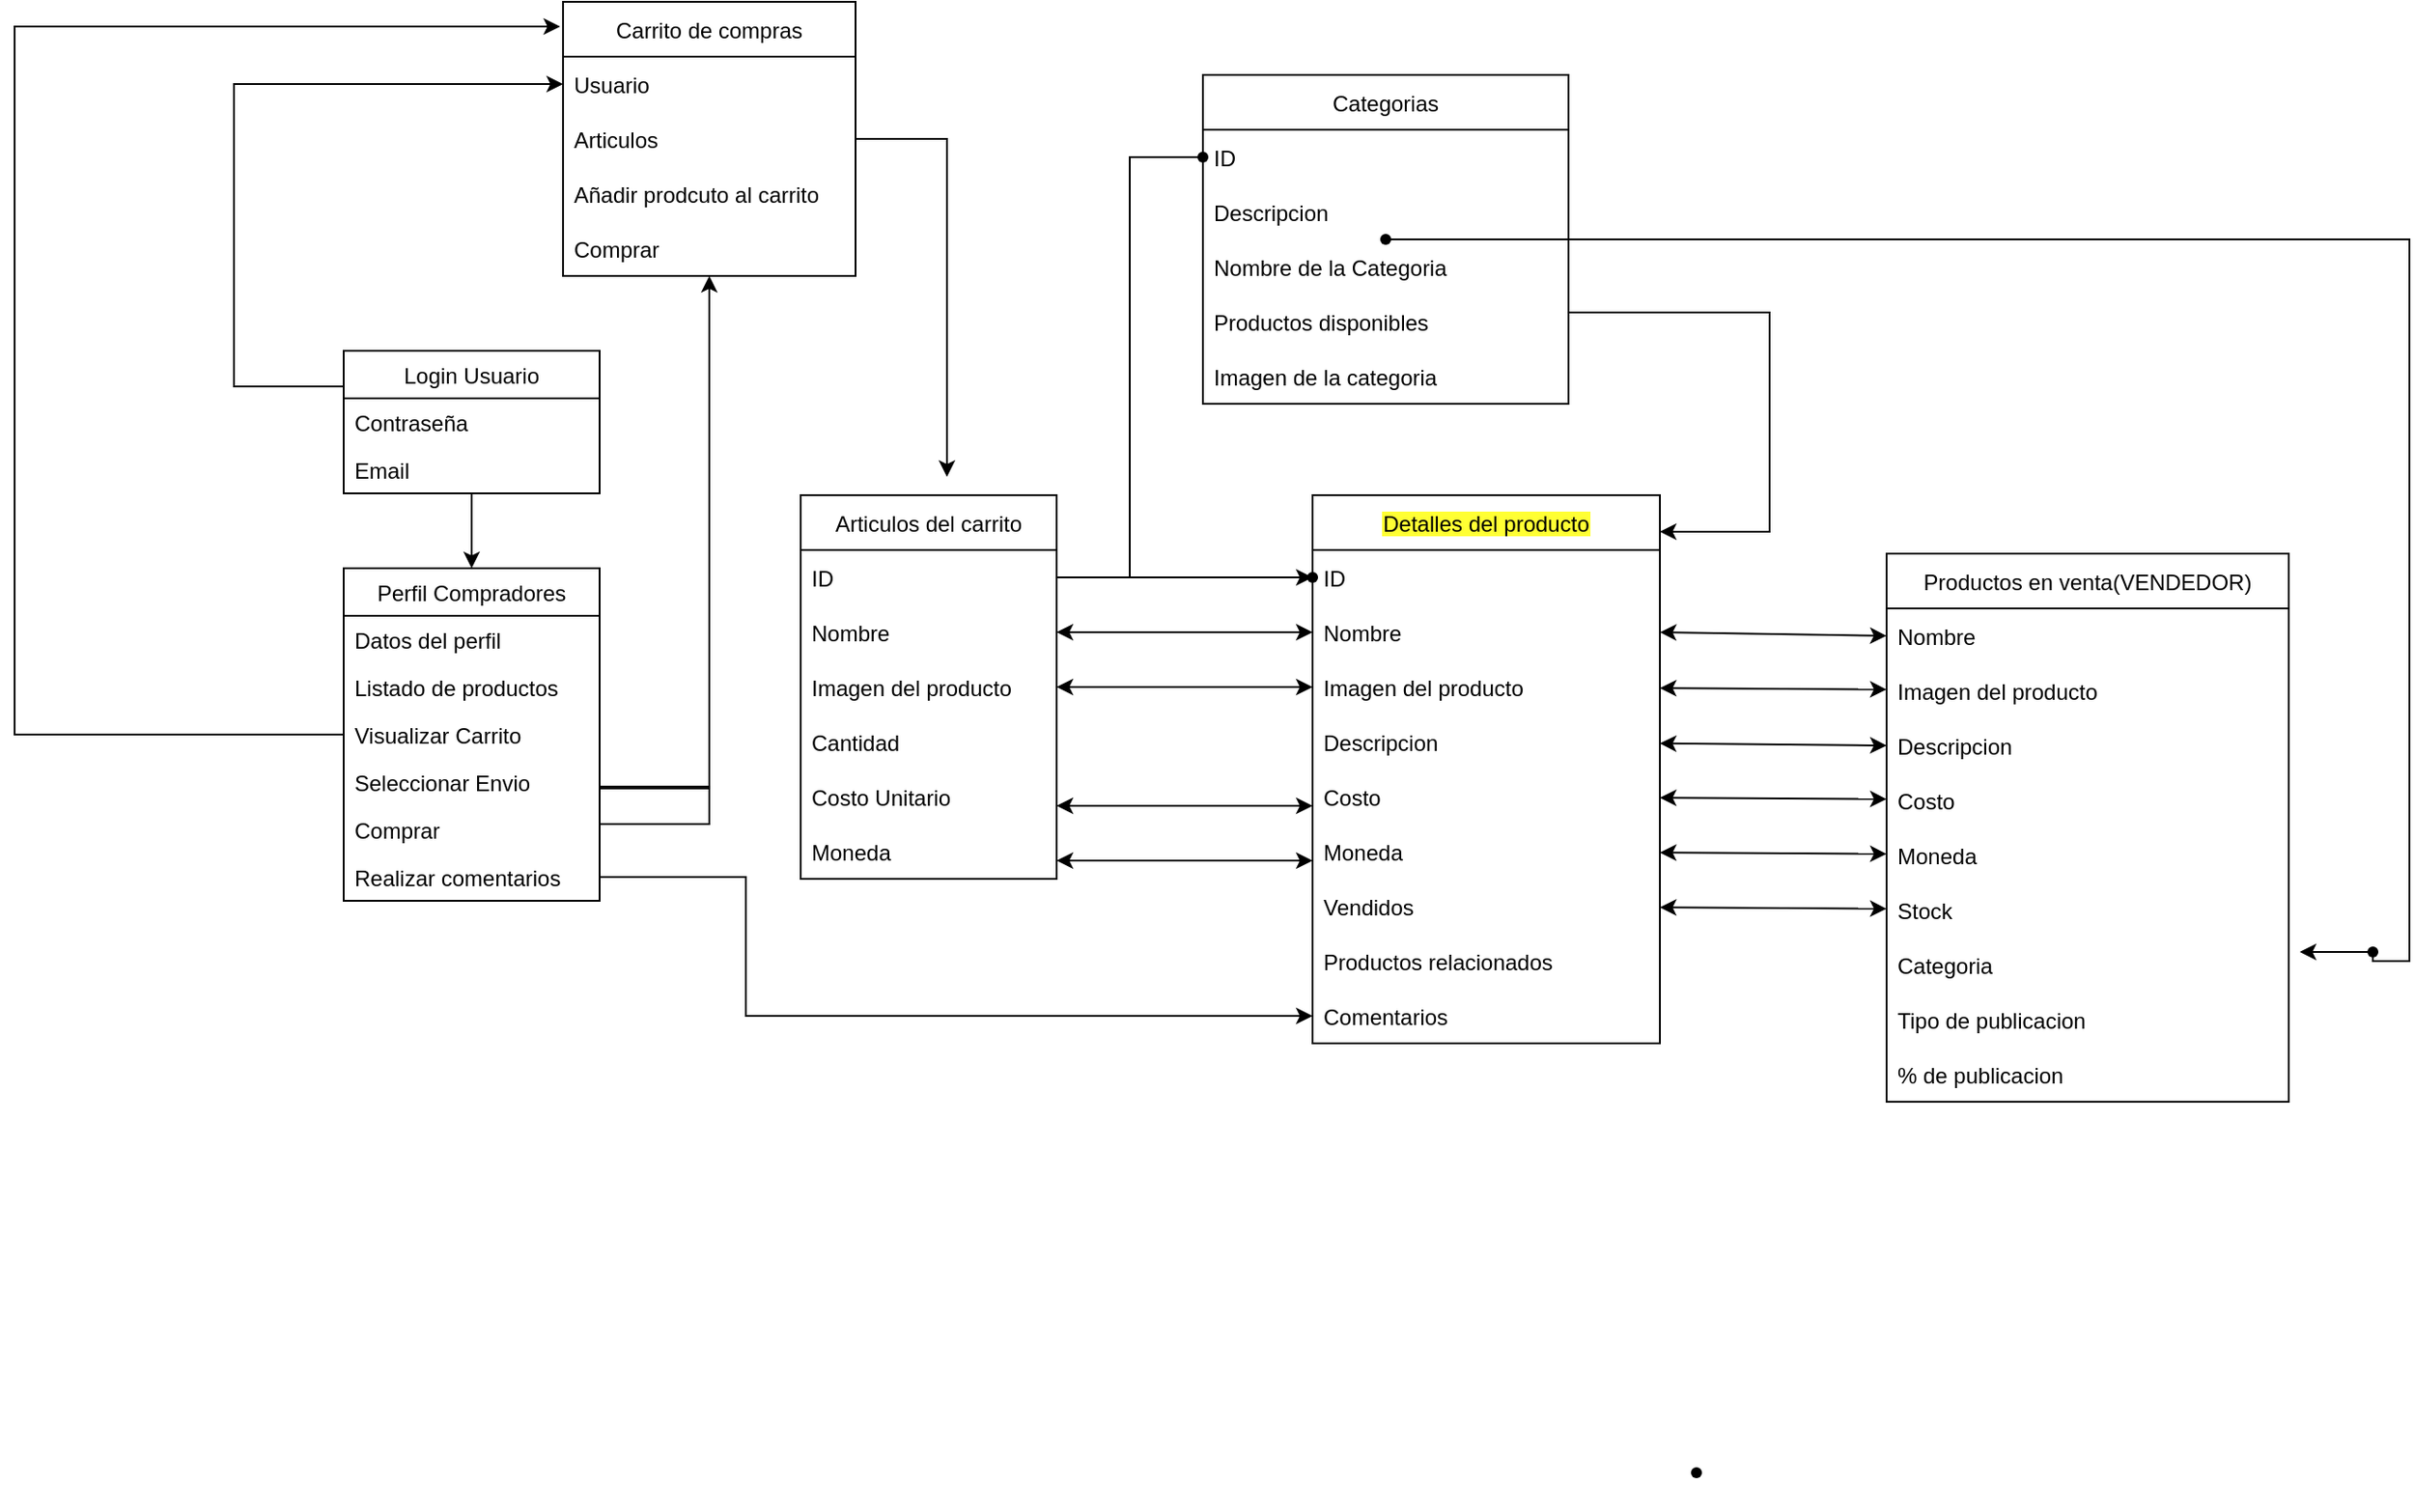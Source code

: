 <mxfile version="20.2.3" type="github">
  <diagram id="e0TdFbFAsQixwd9OK6E7" name="Página-1">
    <mxGraphModel dx="2067" dy="655" grid="1" gridSize="10" guides="1" tooltips="1" connect="1" arrows="1" fold="1" page="1" pageScale="1" pageWidth="827" pageHeight="1169" math="0" shadow="0">
      <root>
        <mxCell id="0" />
        <mxCell id="1" parent="0" />
        <mxCell id="IaQG-3UDyw1qAwTpZNrZ-2" value="Detalles del producto" style="swimlane;fontStyle=0;childLayout=stackLayout;horizontal=1;startSize=30;horizontalStack=0;resizeParent=1;resizeParentMax=0;resizeLast=0;collapsible=1;marginBottom=0;labelBackgroundColor=#FFFF33;" parent="1" vertex="1">
          <mxGeometry x="100" y="270" width="190" height="300" as="geometry">
            <mxRectangle x="100" y="270" width="90" height="30" as="alternateBounds" />
          </mxGeometry>
        </mxCell>
        <mxCell id="IaQG-3UDyw1qAwTpZNrZ-3" value="ID" style="text;strokeColor=none;fillColor=none;align=left;verticalAlign=middle;spacingLeft=4;spacingRight=4;overflow=hidden;points=[[0,0.5],[1,0.5]];portConstraint=eastwest;rotatable=0;labelBackgroundColor=none;" parent="IaQG-3UDyw1qAwTpZNrZ-2" vertex="1">
          <mxGeometry y="30" width="190" height="30" as="geometry" />
        </mxCell>
        <mxCell id="IaQG-3UDyw1qAwTpZNrZ-4" value="Nombre" style="text;strokeColor=none;fillColor=none;align=left;verticalAlign=middle;spacingLeft=4;spacingRight=4;overflow=hidden;points=[[0,0.5],[1,0.5]];portConstraint=eastwest;rotatable=0;labelBackgroundColor=none;" parent="IaQG-3UDyw1qAwTpZNrZ-2" vertex="1">
          <mxGeometry y="60" width="190" height="30" as="geometry" />
        </mxCell>
        <mxCell id="IaQG-3UDyw1qAwTpZNrZ-10" value="Imagen del producto" style="text;strokeColor=none;fillColor=none;align=left;verticalAlign=middle;spacingLeft=4;spacingRight=4;overflow=hidden;points=[[0,0.5],[1,0.5]];portConstraint=eastwest;rotatable=0;" parent="IaQG-3UDyw1qAwTpZNrZ-2" vertex="1">
          <mxGeometry y="90" width="190" height="30" as="geometry" />
        </mxCell>
        <mxCell id="IaQG-3UDyw1qAwTpZNrZ-5" value="Descripcion" style="text;strokeColor=none;fillColor=none;align=left;verticalAlign=middle;spacingLeft=4;spacingRight=4;overflow=hidden;points=[[0,0.5],[1,0.5]];portConstraint=eastwest;rotatable=0;" parent="IaQG-3UDyw1qAwTpZNrZ-2" vertex="1">
          <mxGeometry y="120" width="190" height="30" as="geometry" />
        </mxCell>
        <mxCell id="IaQG-3UDyw1qAwTpZNrZ-7" value="Costo" style="text;strokeColor=none;fillColor=none;align=left;verticalAlign=middle;spacingLeft=4;spacingRight=4;overflow=hidden;points=[[0,0.5],[1,0.5]];portConstraint=eastwest;rotatable=0;" parent="IaQG-3UDyw1qAwTpZNrZ-2" vertex="1">
          <mxGeometry y="150" width="190" height="30" as="geometry" />
        </mxCell>
        <mxCell id="IaQG-3UDyw1qAwTpZNrZ-8" value="Moneda" style="text;strokeColor=none;fillColor=none;align=left;verticalAlign=middle;spacingLeft=4;spacingRight=4;overflow=hidden;points=[[0,0.5],[1,0.5]];portConstraint=eastwest;rotatable=0;" parent="IaQG-3UDyw1qAwTpZNrZ-2" vertex="1">
          <mxGeometry y="180" width="190" height="30" as="geometry" />
        </mxCell>
        <mxCell id="IaQG-3UDyw1qAwTpZNrZ-9" value="Vendidos" style="text;strokeColor=none;fillColor=none;align=left;verticalAlign=middle;spacingLeft=4;spacingRight=4;overflow=hidden;points=[[0,0.5],[1,0.5]];portConstraint=eastwest;rotatable=0;" parent="IaQG-3UDyw1qAwTpZNrZ-2" vertex="1">
          <mxGeometry y="210" width="190" height="30" as="geometry" />
        </mxCell>
        <mxCell id="IaQG-3UDyw1qAwTpZNrZ-35" style="edgeStyle=orthogonalEdgeStyle;rounded=0;orthogonalLoop=1;jettySize=auto;html=1;exitX=1;exitY=0.5;exitDx=0;exitDy=0;" parent="IaQG-3UDyw1qAwTpZNrZ-2" source="IaQG-3UDyw1qAwTpZNrZ-4" target="IaQG-3UDyw1qAwTpZNrZ-4" edge="1">
          <mxGeometry relative="1" as="geometry" />
        </mxCell>
        <mxCell id="iM6PjEeLOgD8BNEukQLI-3" value="Productos relacionados" style="text;strokeColor=none;fillColor=none;align=left;verticalAlign=middle;spacingLeft=4;spacingRight=4;overflow=hidden;points=[[0,0.5],[1,0.5]];portConstraint=eastwest;rotatable=0;" vertex="1" parent="IaQG-3UDyw1qAwTpZNrZ-2">
          <mxGeometry y="240" width="190" height="30" as="geometry" />
        </mxCell>
        <mxCell id="iM6PjEeLOgD8BNEukQLI-43" value="Comentarios" style="text;strokeColor=none;fillColor=none;align=left;verticalAlign=middle;spacingLeft=4;spacingRight=4;overflow=hidden;points=[[0,0.5],[1,0.5]];portConstraint=eastwest;rotatable=0;" vertex="1" parent="IaQG-3UDyw1qAwTpZNrZ-2">
          <mxGeometry y="270" width="190" height="30" as="geometry" />
        </mxCell>
        <mxCell id="IaQG-3UDyw1qAwTpZNrZ-11" value="Categorias" style="swimlane;fontStyle=0;childLayout=stackLayout;horizontal=1;startSize=30;horizontalStack=0;resizeParent=1;resizeParentMax=0;resizeLast=0;collapsible=1;marginBottom=0;labelBackgroundColor=none;" parent="1" vertex="1">
          <mxGeometry x="40" y="40" width="200" height="180" as="geometry" />
        </mxCell>
        <mxCell id="IaQG-3UDyw1qAwTpZNrZ-12" value="ID" style="text;strokeColor=none;fillColor=none;align=left;verticalAlign=middle;spacingLeft=4;spacingRight=4;overflow=hidden;points=[[0,0.5],[1,0.5]];portConstraint=eastwest;rotatable=0;" parent="IaQG-3UDyw1qAwTpZNrZ-11" vertex="1">
          <mxGeometry y="30" width="200" height="30" as="geometry" />
        </mxCell>
        <mxCell id="IaQG-3UDyw1qAwTpZNrZ-60" value="Descripcion" style="text;strokeColor=none;fillColor=none;align=left;verticalAlign=middle;spacingLeft=4;spacingRight=4;overflow=hidden;points=[[0,0.5],[1,0.5]];portConstraint=eastwest;rotatable=0;" parent="IaQG-3UDyw1qAwTpZNrZ-11" vertex="1">
          <mxGeometry y="60" width="200" height="30" as="geometry" />
        </mxCell>
        <mxCell id="IaQG-3UDyw1qAwTpZNrZ-13" value="Nombre de la Categoria" style="text;strokeColor=none;fillColor=none;align=left;verticalAlign=middle;spacingLeft=4;spacingRight=4;overflow=hidden;points=[[0,0.5],[1,0.5]];portConstraint=eastwest;rotatable=0;" parent="IaQG-3UDyw1qAwTpZNrZ-11" vertex="1">
          <mxGeometry y="90" width="200" height="30" as="geometry" />
        </mxCell>
        <mxCell id="IaQG-3UDyw1qAwTpZNrZ-14" value="Productos disponibles" style="text;strokeColor=none;fillColor=none;align=left;verticalAlign=middle;spacingLeft=4;spacingRight=4;overflow=hidden;points=[[0,0.5],[1,0.5]];portConstraint=eastwest;rotatable=0;" parent="IaQG-3UDyw1qAwTpZNrZ-11" vertex="1">
          <mxGeometry y="120" width="200" height="30" as="geometry" />
        </mxCell>
        <mxCell id="iM6PjEeLOgD8BNEukQLI-2" value="Imagen de la categoria" style="text;strokeColor=none;fillColor=none;align=left;verticalAlign=middle;spacingLeft=4;spacingRight=4;overflow=hidden;points=[[0,0.5],[1,0.5]];portConstraint=eastwest;rotatable=0;" vertex="1" parent="IaQG-3UDyw1qAwTpZNrZ-11">
          <mxGeometry y="150" width="200" height="30" as="geometry" />
        </mxCell>
        <mxCell id="IaQG-3UDyw1qAwTpZNrZ-19" value="Productos en venta(VENDEDOR)" style="swimlane;fontStyle=0;childLayout=stackLayout;horizontal=1;startSize=30;horizontalStack=0;resizeParent=1;resizeParentMax=0;resizeLast=0;collapsible=1;marginBottom=0;labelBackgroundColor=none;labelBorderColor=none;" parent="1" vertex="1">
          <mxGeometry x="414" y="302" width="220" height="300" as="geometry" />
        </mxCell>
        <mxCell id="IaQG-3UDyw1qAwTpZNrZ-20" value="Nombre" style="text;strokeColor=none;fillColor=none;align=left;verticalAlign=middle;spacingLeft=4;spacingRight=4;overflow=hidden;points=[[0,0.5],[1,0.5]];portConstraint=eastwest;rotatable=0;" parent="IaQG-3UDyw1qAwTpZNrZ-19" vertex="1">
          <mxGeometry y="30" width="220" height="30" as="geometry" />
        </mxCell>
        <mxCell id="IaQG-3UDyw1qAwTpZNrZ-21" value="Imagen del producto" style="text;strokeColor=none;fillColor=none;align=left;verticalAlign=middle;spacingLeft=4;spacingRight=4;overflow=hidden;points=[[0,0.5],[1,0.5]];portConstraint=eastwest;rotatable=0;" parent="IaQG-3UDyw1qAwTpZNrZ-19" vertex="1">
          <mxGeometry y="60" width="220" height="30" as="geometry" />
        </mxCell>
        <mxCell id="IaQG-3UDyw1qAwTpZNrZ-22" value="Descripcion " style="text;strokeColor=none;fillColor=none;align=left;verticalAlign=middle;spacingLeft=4;spacingRight=4;overflow=hidden;points=[[0,0.5],[1,0.5]];portConstraint=eastwest;rotatable=0;" parent="IaQG-3UDyw1qAwTpZNrZ-19" vertex="1">
          <mxGeometry y="90" width="220" height="30" as="geometry" />
        </mxCell>
        <mxCell id="IaQG-3UDyw1qAwTpZNrZ-28" value="Costo" style="text;strokeColor=none;fillColor=none;align=left;verticalAlign=middle;spacingLeft=4;spacingRight=4;overflow=hidden;points=[[0,0.5],[1,0.5]];portConstraint=eastwest;rotatable=0;" parent="IaQG-3UDyw1qAwTpZNrZ-19" vertex="1">
          <mxGeometry y="120" width="220" height="30" as="geometry" />
        </mxCell>
        <mxCell id="IaQG-3UDyw1qAwTpZNrZ-29" value="Moneda" style="text;strokeColor=none;fillColor=none;align=left;verticalAlign=middle;spacingLeft=4;spacingRight=4;overflow=hidden;points=[[0,0.5],[1,0.5]];portConstraint=eastwest;rotatable=0;" parent="IaQG-3UDyw1qAwTpZNrZ-19" vertex="1">
          <mxGeometry y="150" width="220" height="30" as="geometry" />
        </mxCell>
        <mxCell id="IaQG-3UDyw1qAwTpZNrZ-31" value="Stock" style="text;strokeColor=none;fillColor=none;align=left;verticalAlign=middle;spacingLeft=4;spacingRight=4;overflow=hidden;points=[[0,0.5],[1,0.5]];portConstraint=eastwest;rotatable=0;" parent="IaQG-3UDyw1qAwTpZNrZ-19" vertex="1">
          <mxGeometry y="180" width="220" height="30" as="geometry" />
        </mxCell>
        <mxCell id="IaQG-3UDyw1qAwTpZNrZ-30" value="Categoria" style="text;strokeColor=none;fillColor=none;align=left;verticalAlign=middle;spacingLeft=4;spacingRight=4;overflow=hidden;points=[[0,0.5],[1,0.5]];portConstraint=eastwest;rotatable=0;" parent="IaQG-3UDyw1qAwTpZNrZ-19" vertex="1">
          <mxGeometry y="210" width="220" height="30" as="geometry" />
        </mxCell>
        <mxCell id="IaQG-3UDyw1qAwTpZNrZ-40" value="Tipo de publicacion" style="text;strokeColor=none;fillColor=none;align=left;verticalAlign=middle;spacingLeft=4;spacingRight=4;overflow=hidden;points=[[0,0.5],[1,0.5]];portConstraint=eastwest;rotatable=0;" parent="IaQG-3UDyw1qAwTpZNrZ-19" vertex="1">
          <mxGeometry y="240" width="220" height="30" as="geometry" />
        </mxCell>
        <mxCell id="IaQG-3UDyw1qAwTpZNrZ-41" value="% de publicacion" style="text;strokeColor=none;fillColor=none;align=left;verticalAlign=middle;spacingLeft=4;spacingRight=4;overflow=hidden;points=[[0,0.5],[1,0.5]];portConstraint=eastwest;rotatable=0;" parent="IaQG-3UDyw1qAwTpZNrZ-19" vertex="1">
          <mxGeometry y="270" width="220" height="30" as="geometry" />
        </mxCell>
        <mxCell id="IaQG-3UDyw1qAwTpZNrZ-32" value="" style="endArrow=classic;startArrow=classic;html=1;rounded=0;entryX=0;entryY=0.5;entryDx=0;entryDy=0;exitX=1;exitY=0.5;exitDx=0;exitDy=0;" parent="1" source="IaQG-3UDyw1qAwTpZNrZ-4" target="IaQG-3UDyw1qAwTpZNrZ-20" edge="1">
          <mxGeometry width="50" height="50" relative="1" as="geometry">
            <mxPoint x="380" y="430" as="sourcePoint" />
            <mxPoint x="430" y="380" as="targetPoint" />
          </mxGeometry>
        </mxCell>
        <mxCell id="IaQG-3UDyw1qAwTpZNrZ-33" value="" style="endArrow=classic;startArrow=classic;html=1;rounded=0;" parent="1" source="IaQG-3UDyw1qAwTpZNrZ-10" target="IaQG-3UDyw1qAwTpZNrZ-21" edge="1">
          <mxGeometry width="50" height="50" relative="1" as="geometry">
            <mxPoint x="340" y="360" as="sourcePoint" />
            <mxPoint x="390" y="310" as="targetPoint" />
          </mxGeometry>
        </mxCell>
        <mxCell id="IaQG-3UDyw1qAwTpZNrZ-34" value="" style="endArrow=classic;startArrow=classic;html=1;rounded=0;entryX=0;entryY=0.5;entryDx=0;entryDy=0;" parent="1" source="IaQG-3UDyw1qAwTpZNrZ-5" target="IaQG-3UDyw1qAwTpZNrZ-22" edge="1">
          <mxGeometry width="50" height="50" relative="1" as="geometry">
            <mxPoint x="380" y="430" as="sourcePoint" />
            <mxPoint x="430" y="380" as="targetPoint" />
          </mxGeometry>
        </mxCell>
        <mxCell id="IaQG-3UDyw1qAwTpZNrZ-37" value="" style="endArrow=classic;startArrow=classic;html=1;rounded=0;" parent="1" source="IaQG-3UDyw1qAwTpZNrZ-7" target="IaQG-3UDyw1qAwTpZNrZ-28" edge="1">
          <mxGeometry width="50" height="50" relative="1" as="geometry">
            <mxPoint x="270" y="400" as="sourcePoint" />
            <mxPoint x="320" y="350" as="targetPoint" />
          </mxGeometry>
        </mxCell>
        <mxCell id="IaQG-3UDyw1qAwTpZNrZ-38" value="" style="endArrow=classic;startArrow=classic;html=1;rounded=0;" parent="1" source="IaQG-3UDyw1qAwTpZNrZ-8" target="IaQG-3UDyw1qAwTpZNrZ-29" edge="1">
          <mxGeometry width="50" height="50" relative="1" as="geometry">
            <mxPoint x="300" y="455" as="sourcePoint" />
            <mxPoint x="370.711" y="405" as="targetPoint" />
          </mxGeometry>
        </mxCell>
        <mxCell id="IaQG-3UDyw1qAwTpZNrZ-39" value="" style="endArrow=classic;startArrow=classic;html=1;rounded=0;" parent="1" source="IaQG-3UDyw1qAwTpZNrZ-9" target="IaQG-3UDyw1qAwTpZNrZ-31" edge="1">
          <mxGeometry width="50" height="50" relative="1" as="geometry">
            <mxPoint x="280" y="470" as="sourcePoint" />
            <mxPoint x="330" y="420" as="targetPoint" />
          </mxGeometry>
        </mxCell>
        <mxCell id="IaQG-3UDyw1qAwTpZNrZ-46" value="" style="edgeStyle=elbowEdgeStyle;elbow=vertical;endArrow=classic;html=1;rounded=0;entryX=0;entryY=0.5;entryDx=0;entryDy=0;exitDx=0;exitDy=0;startArrow=none;" parent="1" source="iM6PjEeLOgD8BNEukQLI-23" target="IaQG-3UDyw1qAwTpZNrZ-3" edge="1">
          <mxGeometry width="50" height="50" relative="1" as="geometry">
            <mxPoint x="40" y="280" as="sourcePoint" />
            <mxPoint x="90" y="230" as="targetPoint" />
            <Array as="points">
              <mxPoint x="-40" y="340" />
              <mxPoint x="10" y="170" />
            </Array>
          </mxGeometry>
        </mxCell>
        <mxCell id="IaQG-3UDyw1qAwTpZNrZ-61" value="" style="edgeStyle=segmentEdgeStyle;endArrow=classic;html=1;rounded=0;" parent="1" source="IaQG-3UDyw1qAwTpZNrZ-14" target="IaQG-3UDyw1qAwTpZNrZ-2" edge="1">
          <mxGeometry width="50" height="50" relative="1" as="geometry">
            <mxPoint x="240" y="170" as="sourcePoint" />
            <mxPoint x="350" y="260" as="targetPoint" />
            <Array as="points">
              <mxPoint x="350" y="170" />
              <mxPoint x="350" y="290" />
            </Array>
          </mxGeometry>
        </mxCell>
        <mxCell id="iM6PjEeLOgD8BNEukQLI-5" value="Carrito de compras" style="swimlane;fontStyle=0;childLayout=stackLayout;horizontal=1;startSize=30;horizontalStack=0;resizeParent=1;resizeParentMax=0;resizeLast=0;collapsible=1;marginBottom=0;labelBackgroundColor=#FFFFFF;labelBorderColor=none;html=0;" vertex="1" parent="1">
          <mxGeometry x="-310" width="160" height="150" as="geometry" />
        </mxCell>
        <mxCell id="iM6PjEeLOgD8BNEukQLI-6" value="Usuario" style="text;strokeColor=none;fillColor=none;align=left;verticalAlign=middle;spacingLeft=4;spacingRight=4;overflow=hidden;points=[[0,0.5],[1,0.5]];portConstraint=eastwest;rotatable=0;labelBackgroundColor=#FFFFFF;labelBorderColor=none;html=0;" vertex="1" parent="iM6PjEeLOgD8BNEukQLI-5">
          <mxGeometry y="30" width="160" height="30" as="geometry" />
        </mxCell>
        <mxCell id="iM6PjEeLOgD8BNEukQLI-7" value="Articulos" style="text;strokeColor=none;fillColor=none;align=left;verticalAlign=middle;spacingLeft=4;spacingRight=4;overflow=hidden;points=[[0,0.5],[1,0.5]];portConstraint=eastwest;rotatable=0;labelBackgroundColor=none;labelBorderColor=none;html=0;" vertex="1" parent="iM6PjEeLOgD8BNEukQLI-5">
          <mxGeometry y="60" width="160" height="30" as="geometry" />
        </mxCell>
        <mxCell id="iM6PjEeLOgD8BNEukQLI-76" value="Añadir prodcuto al carrito" style="text;strokeColor=none;fillColor=none;align=left;verticalAlign=middle;spacingLeft=4;spacingRight=4;overflow=hidden;points=[[0,0.5],[1,0.5]];portConstraint=eastwest;rotatable=0;labelBackgroundColor=none;labelBorderColor=none;html=0;" vertex="1" parent="iM6PjEeLOgD8BNEukQLI-5">
          <mxGeometry y="90" width="160" height="30" as="geometry" />
        </mxCell>
        <mxCell id="iM6PjEeLOgD8BNEukQLI-85" value="Comprar" style="text;strokeColor=none;fillColor=none;align=left;verticalAlign=middle;spacingLeft=4;spacingRight=4;overflow=hidden;points=[[0,0.5],[1,0.5]];portConstraint=eastwest;rotatable=0;labelBackgroundColor=none;labelBorderColor=none;html=0;" vertex="1" parent="iM6PjEeLOgD8BNEukQLI-5">
          <mxGeometry y="120" width="160" height="30" as="geometry" />
        </mxCell>
        <mxCell id="iM6PjEeLOgD8BNEukQLI-9" value="Articulos del carrito" style="swimlane;fontStyle=0;childLayout=stackLayout;horizontal=1;startSize=30;horizontalStack=0;resizeParent=1;resizeParentMax=0;resizeLast=0;collapsible=1;marginBottom=0;labelBackgroundColor=none;labelBorderColor=none;html=0;" vertex="1" parent="1">
          <mxGeometry x="-180" y="270" width="140" height="210" as="geometry" />
        </mxCell>
        <mxCell id="iM6PjEeLOgD8BNEukQLI-10" value="ID" style="text;strokeColor=none;fillColor=none;align=left;verticalAlign=middle;spacingLeft=4;spacingRight=4;overflow=hidden;points=[[0,0.5],[1,0.5]];portConstraint=eastwest;rotatable=0;labelBackgroundColor=none;labelBorderColor=none;html=0;" vertex="1" parent="iM6PjEeLOgD8BNEukQLI-9">
          <mxGeometry y="30" width="140" height="30" as="geometry" />
        </mxCell>
        <mxCell id="iM6PjEeLOgD8BNEukQLI-11" value="Nombre" style="text;strokeColor=none;fillColor=none;align=left;verticalAlign=middle;spacingLeft=4;spacingRight=4;overflow=hidden;points=[[0,0.5],[1,0.5]];portConstraint=eastwest;rotatable=0;labelBackgroundColor=none;labelBorderColor=none;html=0;" vertex="1" parent="iM6PjEeLOgD8BNEukQLI-9">
          <mxGeometry y="60" width="140" height="30" as="geometry" />
        </mxCell>
        <mxCell id="iM6PjEeLOgD8BNEukQLI-12" value="Imagen del producto" style="text;strokeColor=none;fillColor=none;align=left;verticalAlign=middle;spacingLeft=4;spacingRight=4;overflow=hidden;points=[[0,0.5],[1,0.5]];portConstraint=eastwest;rotatable=0;labelBackgroundColor=none;labelBorderColor=none;html=0;" vertex="1" parent="iM6PjEeLOgD8BNEukQLI-9">
          <mxGeometry y="90" width="140" height="30" as="geometry" />
        </mxCell>
        <mxCell id="iM6PjEeLOgD8BNEukQLI-42" value="Cantidad" style="text;strokeColor=none;fillColor=none;align=left;verticalAlign=middle;spacingLeft=4;spacingRight=4;overflow=hidden;points=[[0,0.5],[1,0.5]];portConstraint=eastwest;rotatable=0;labelBackgroundColor=none;labelBorderColor=none;html=0;" vertex="1" parent="iM6PjEeLOgD8BNEukQLI-9">
          <mxGeometry y="120" width="140" height="30" as="geometry" />
        </mxCell>
        <mxCell id="iM6PjEeLOgD8BNEukQLI-41" value="Costo Unitario" style="text;strokeColor=none;fillColor=none;align=left;verticalAlign=middle;spacingLeft=4;spacingRight=4;overflow=hidden;points=[[0,0.5],[1,0.5]];portConstraint=eastwest;rotatable=0;labelBackgroundColor=none;labelBorderColor=none;html=0;" vertex="1" parent="iM6PjEeLOgD8BNEukQLI-9">
          <mxGeometry y="150" width="140" height="30" as="geometry" />
        </mxCell>
        <mxCell id="iM6PjEeLOgD8BNEukQLI-44" value="Moneda" style="text;strokeColor=none;fillColor=none;align=left;verticalAlign=middle;spacingLeft=4;spacingRight=4;overflow=hidden;points=[[0,0.5],[1,0.5]];portConstraint=eastwest;rotatable=0;labelBackgroundColor=none;labelBorderColor=none;html=0;" vertex="1" parent="iM6PjEeLOgD8BNEukQLI-9">
          <mxGeometry y="180" width="140" height="30" as="geometry" />
        </mxCell>
        <mxCell id="iM6PjEeLOgD8BNEukQLI-17" style="edgeStyle=orthogonalEdgeStyle;rounded=0;orthogonalLoop=1;jettySize=auto;html=1;entryX=-0.075;entryY=0.55;entryDx=0;entryDy=0;entryPerimeter=0;" edge="1" parent="1">
          <mxGeometry relative="1" as="geometry">
            <mxPoint x="-80" y="260.0" as="sourcePoint" />
            <mxPoint x="-80" y="260.0" as="targetPoint" />
          </mxGeometry>
        </mxCell>
        <mxCell id="iM6PjEeLOgD8BNEukQLI-21" value="" style="shape=waypoint;sketch=0;fillStyle=solid;size=6;pointerEvents=1;points=[];fillColor=none;resizable=0;rotatable=0;perimeter=centerPerimeter;snapToPoint=1;labelBackgroundColor=none;labelBorderColor=none;html=0;" vertex="1" parent="1">
          <mxGeometry x="120" y="110" width="40" height="40" as="geometry" />
        </mxCell>
        <mxCell id="iM6PjEeLOgD8BNEukQLI-22" value="" style="edgeStyle=segmentEdgeStyle;endArrow=none;html=1;rounded=0;" edge="1" parent="1" source="IaQG-3UDyw1qAwTpZNrZ-13" target="iM6PjEeLOgD8BNEukQLI-21">
          <mxGeometry width="50" height="50" relative="1" as="geometry">
            <mxPoint x="140" y="130" as="sourcePoint" />
            <mxPoint x="524" y="510" as="targetPoint" />
            <Array as="points" />
          </mxGeometry>
        </mxCell>
        <mxCell id="iM6PjEeLOgD8BNEukQLI-23" value="" style="shape=waypoint;sketch=0;fillStyle=solid;size=6;pointerEvents=1;points=[];fillColor=none;resizable=0;rotatable=0;perimeter=centerPerimeter;snapToPoint=1;labelBackgroundColor=none;labelBorderColor=none;html=0;" vertex="1" parent="1">
          <mxGeometry x="80" y="295" width="40" height="40" as="geometry" />
        </mxCell>
        <mxCell id="iM6PjEeLOgD8BNEukQLI-26" value="" style="edgeStyle=elbowEdgeStyle;elbow=vertical;endArrow=none;html=1;rounded=0;entryDx=0;entryDy=0;exitX=0;exitY=0.5;exitDx=0;exitDy=0;" edge="1" parent="1" source="IaQG-3UDyw1qAwTpZNrZ-12" target="iM6PjEeLOgD8BNEukQLI-23">
          <mxGeometry width="50" height="50" relative="1" as="geometry">
            <mxPoint x="40" y="85" as="sourcePoint" />
            <mxPoint x="100" y="315" as="targetPoint" />
            <Array as="points">
              <mxPoint y="190" />
              <mxPoint x="70" y="315" />
              <mxPoint x="20" y="260" />
            </Array>
          </mxGeometry>
        </mxCell>
        <mxCell id="iM6PjEeLOgD8BNEukQLI-27" value="" style="shape=waypoint;sketch=0;fillStyle=solid;size=6;pointerEvents=1;points=[];fillColor=none;resizable=0;rotatable=0;perimeter=centerPerimeter;snapToPoint=1;labelBackgroundColor=none;labelBorderColor=none;html=0;" vertex="1" parent="1">
          <mxGeometry x="20" y="65" width="40" height="40" as="geometry" />
        </mxCell>
        <mxCell id="iM6PjEeLOgD8BNEukQLI-37" style="edgeStyle=orthogonalEdgeStyle;rounded=0;orthogonalLoop=1;jettySize=auto;html=1;" edge="1" parent="1" source="iM6PjEeLOgD8BNEukQLI-33">
          <mxGeometry relative="1" as="geometry">
            <mxPoint x="640" y="520" as="targetPoint" />
          </mxGeometry>
        </mxCell>
        <mxCell id="iM6PjEeLOgD8BNEukQLI-33" value="" style="shape=waypoint;sketch=0;fillStyle=solid;size=6;pointerEvents=1;points=[];fillColor=none;resizable=0;rotatable=0;perimeter=centerPerimeter;snapToPoint=1;labelBackgroundColor=none;labelBorderColor=none;html=0;" vertex="1" parent="1">
          <mxGeometry x="660" y="500" width="40" height="40" as="geometry" />
        </mxCell>
        <mxCell id="iM6PjEeLOgD8BNEukQLI-35" value="" style="edgeStyle=segmentEdgeStyle;endArrow=none;html=1;rounded=0;startArrow=none;entryDx=0;entryDy=0;" edge="1" parent="1" source="iM6PjEeLOgD8BNEukQLI-21" target="iM6PjEeLOgD8BNEukQLI-33">
          <mxGeometry width="50" height="50" relative="1" as="geometry">
            <mxPoint x="140" y="130" as="sourcePoint" />
            <mxPoint x="634" y="525" as="targetPoint" />
            <Array as="points">
              <mxPoint x="700" y="130" />
              <mxPoint x="700" y="525" />
            </Array>
          </mxGeometry>
        </mxCell>
        <mxCell id="iM6PjEeLOgD8BNEukQLI-38" value="" style="shape=waypoint;sketch=0;fillStyle=solid;size=6;pointerEvents=1;points=[];fillColor=none;resizable=0;rotatable=0;perimeter=centerPerimeter;snapToPoint=1;labelBackgroundColor=none;labelBorderColor=none;html=0;" vertex="1" parent="1">
          <mxGeometry x="290" y="785" width="40" height="40" as="geometry" />
        </mxCell>
        <mxCell id="iM6PjEeLOgD8BNEukQLI-47" value="" style="endArrow=classic;startArrow=classic;html=1;rounded=0;" edge="1" parent="1" source="iM6PjEeLOgD8BNEukQLI-11" target="IaQG-3UDyw1qAwTpZNrZ-4">
          <mxGeometry width="50" height="50" relative="1" as="geometry">
            <mxPoint x="-24" y="340.0" as="sourcePoint" />
            <mxPoint x="100" y="340.0" as="targetPoint" />
          </mxGeometry>
        </mxCell>
        <mxCell id="iM6PjEeLOgD8BNEukQLI-49" value="" style="endArrow=classic;startArrow=classic;html=1;rounded=0;entryX=0;entryY=0.5;entryDx=0;entryDy=0;" edge="1" parent="1" source="iM6PjEeLOgD8BNEukQLI-12" target="IaQG-3UDyw1qAwTpZNrZ-10">
          <mxGeometry width="50" height="50" relative="1" as="geometry">
            <mxPoint x="-40" y="370.0" as="sourcePoint" />
            <mxPoint x="84" y="370.0" as="targetPoint" />
          </mxGeometry>
        </mxCell>
        <mxCell id="iM6PjEeLOgD8BNEukQLI-54" value="" style="endArrow=classic;startArrow=classic;html=1;rounded=0;entryX=0;entryY=0.5;entryDx=0;entryDy=0;" edge="1" parent="1">
          <mxGeometry width="50" height="50" relative="1" as="geometry">
            <mxPoint x="-40" y="440.0" as="sourcePoint" />
            <mxPoint x="100" y="440.0" as="targetPoint" />
          </mxGeometry>
        </mxCell>
        <mxCell id="iM6PjEeLOgD8BNEukQLI-55" value="" style="endArrow=classic;startArrow=classic;html=1;rounded=0;entryX=0;entryY=0.5;entryDx=0;entryDy=0;" edge="1" parent="1">
          <mxGeometry width="50" height="50" relative="1" as="geometry">
            <mxPoint x="-40" y="470" as="sourcePoint" />
            <mxPoint x="100" y="470" as="targetPoint" />
          </mxGeometry>
        </mxCell>
        <mxCell id="iM6PjEeLOgD8BNEukQLI-68" value="" style="edgeStyle=none;rounded=0;orthogonalLoop=1;jettySize=auto;html=1;entryX=0.5;entryY=0;entryDx=0;entryDy=0;" edge="1" parent="1" source="iM6PjEeLOgD8BNEukQLI-61" target="iM6PjEeLOgD8BNEukQLI-65">
          <mxGeometry relative="1" as="geometry" />
        </mxCell>
        <mxCell id="iM6PjEeLOgD8BNEukQLI-61" value="Login Usuario" style="swimlane;fontStyle=0;childLayout=stackLayout;horizontal=1;startSize=26;fillColor=none;horizontalStack=0;resizeParent=1;resizeParentMax=0;resizeLast=0;collapsible=1;marginBottom=0;labelBackgroundColor=none;labelBorderColor=none;html=0;" vertex="1" parent="1">
          <mxGeometry x="-430" y="191" width="140" height="78" as="geometry" />
        </mxCell>
        <mxCell id="iM6PjEeLOgD8BNEukQLI-62" value="Contraseña" style="text;strokeColor=none;fillColor=none;align=left;verticalAlign=top;spacingLeft=4;spacingRight=4;overflow=hidden;rotatable=0;points=[[0,0.5],[1,0.5]];portConstraint=eastwest;labelBackgroundColor=none;labelBorderColor=none;html=0;" vertex="1" parent="iM6PjEeLOgD8BNEukQLI-61">
          <mxGeometry y="26" width="140" height="26" as="geometry" />
        </mxCell>
        <mxCell id="iM6PjEeLOgD8BNEukQLI-63" value="Email" style="text;strokeColor=none;fillColor=none;align=left;verticalAlign=top;spacingLeft=4;spacingRight=4;overflow=hidden;rotatable=0;points=[[0,0.5],[1,0.5]];portConstraint=eastwest;labelBackgroundColor=none;labelBorderColor=none;html=0;" vertex="1" parent="iM6PjEeLOgD8BNEukQLI-61">
          <mxGeometry y="52" width="140" height="26" as="geometry" />
        </mxCell>
        <mxCell id="iM6PjEeLOgD8BNEukQLI-65" value="Perfil Compradores" style="swimlane;fontStyle=0;childLayout=stackLayout;horizontal=1;startSize=26;fillColor=none;horizontalStack=0;resizeParent=1;resizeParentMax=0;resizeLast=0;collapsible=1;marginBottom=0;labelBackgroundColor=none;labelBorderColor=none;html=0;" vertex="1" parent="1">
          <mxGeometry x="-430" y="310" width="140" height="182" as="geometry" />
        </mxCell>
        <mxCell id="iM6PjEeLOgD8BNEukQLI-66" value="Datos del perfil" style="text;strokeColor=none;fillColor=none;align=left;verticalAlign=top;spacingLeft=4;spacingRight=4;overflow=hidden;rotatable=0;points=[[0,0.5],[1,0.5]];portConstraint=eastwest;labelBackgroundColor=none;labelBorderColor=none;html=0;" vertex="1" parent="iM6PjEeLOgD8BNEukQLI-65">
          <mxGeometry y="26" width="140" height="26" as="geometry" />
        </mxCell>
        <mxCell id="iM6PjEeLOgD8BNEukQLI-67" value="Listado de productos&#xa;" style="text;strokeColor=none;fillColor=none;align=left;verticalAlign=top;spacingLeft=4;spacingRight=4;overflow=hidden;rotatable=0;points=[[0,0.5],[1,0.5]];portConstraint=eastwest;labelBackgroundColor=none;labelBorderColor=none;html=0;" vertex="1" parent="iM6PjEeLOgD8BNEukQLI-65">
          <mxGeometry y="52" width="140" height="26" as="geometry" />
        </mxCell>
        <mxCell id="iM6PjEeLOgD8BNEukQLI-71" value="Visualizar Carrito" style="text;strokeColor=none;fillColor=none;align=left;verticalAlign=top;spacingLeft=4;spacingRight=4;overflow=hidden;rotatable=0;points=[[0,0.5],[1,0.5]];portConstraint=eastwest;labelBackgroundColor=none;labelBorderColor=none;html=0;" vertex="1" parent="iM6PjEeLOgD8BNEukQLI-65">
          <mxGeometry y="78" width="140" height="26" as="geometry" />
        </mxCell>
        <mxCell id="iM6PjEeLOgD8BNEukQLI-72" value="Seleccionar Envio" style="text;strokeColor=none;fillColor=none;align=left;verticalAlign=top;spacingLeft=4;spacingRight=4;overflow=hidden;rotatable=0;points=[[0,0.5],[1,0.5]];portConstraint=eastwest;labelBackgroundColor=none;labelBorderColor=none;html=0;" vertex="1" parent="iM6PjEeLOgD8BNEukQLI-65">
          <mxGeometry y="104" width="140" height="26" as="geometry" />
        </mxCell>
        <mxCell id="iM6PjEeLOgD8BNEukQLI-84" value="Comprar" style="text;strokeColor=none;fillColor=none;align=left;verticalAlign=top;spacingLeft=4;spacingRight=4;overflow=hidden;rotatable=0;points=[[0,0.5],[1,0.5]];portConstraint=eastwest;labelBackgroundColor=none;labelBorderColor=none;html=0;" vertex="1" parent="iM6PjEeLOgD8BNEukQLI-65">
          <mxGeometry y="130" width="140" height="26" as="geometry" />
        </mxCell>
        <mxCell id="iM6PjEeLOgD8BNEukQLI-73" value="Realizar comentarios" style="text;strokeColor=none;fillColor=none;align=left;verticalAlign=top;spacingLeft=4;spacingRight=4;overflow=hidden;rotatable=0;points=[[0,0.5],[1,0.5]];portConstraint=eastwest;labelBackgroundColor=none;labelBorderColor=none;html=0;" vertex="1" parent="iM6PjEeLOgD8BNEukQLI-65">
          <mxGeometry y="156" width="140" height="26" as="geometry" />
        </mxCell>
        <mxCell id="iM6PjEeLOgD8BNEukQLI-75" value="" style="edgeStyle=elbowEdgeStyle;elbow=horizontal;endArrow=classic;html=1;rounded=0;entryX=0;entryY=0.5;entryDx=0;entryDy=0;exitX=1;exitY=0.5;exitDx=0;exitDy=0;" edge="1" parent="1" source="iM6PjEeLOgD8BNEukQLI-73" target="iM6PjEeLOgD8BNEukQLI-43">
          <mxGeometry width="50" height="50" relative="1" as="geometry">
            <mxPoint x="-70" y="350" as="sourcePoint" />
            <mxPoint x="-20" y="300" as="targetPoint" />
            <Array as="points">
              <mxPoint x="-210" y="530" />
              <mxPoint x="-270" y="400" />
            </Array>
          </mxGeometry>
        </mxCell>
        <mxCell id="iM6PjEeLOgD8BNEukQLI-79" value="" style="edgeStyle=elbowEdgeStyle;elbow=horizontal;endArrow=classic;html=1;rounded=0;entryX=-0.01;entryY=0.09;entryDx=0;entryDy=0;exitX=0;exitY=0.5;exitDx=0;exitDy=0;entryPerimeter=0;" edge="1" parent="1" source="iM6PjEeLOgD8BNEukQLI-71" target="iM6PjEeLOgD8BNEukQLI-5">
          <mxGeometry width="50" height="50" relative="1" as="geometry">
            <mxPoint x="-70" y="350" as="sourcePoint" />
            <mxPoint x="-530" y="300" as="targetPoint" />
            <Array as="points">
              <mxPoint x="-610" y="170" />
            </Array>
          </mxGeometry>
        </mxCell>
        <mxCell id="iM6PjEeLOgD8BNEukQLI-83" value="" style="edgeStyle=elbowEdgeStyle;elbow=vertical;endArrow=classic;html=1;rounded=0;exitX=1;exitY=0.5;exitDx=0;exitDy=0;" edge="1" parent="1" source="iM6PjEeLOgD8BNEukQLI-7">
          <mxGeometry width="50" height="50" relative="1" as="geometry">
            <mxPoint x="-130" y="80" as="sourcePoint" />
            <mxPoint x="-100" y="260" as="targetPoint" />
            <Array as="points">
              <mxPoint x="-50" y="75" />
              <mxPoint x="-90" y="80" />
            </Array>
          </mxGeometry>
        </mxCell>
        <mxCell id="iM6PjEeLOgD8BNEukQLI-86" value="" style="edgeStyle=elbowEdgeStyle;elbow=vertical;endArrow=classic;html=1;rounded=0;exitX=1;exitY=0.5;exitDx=0;exitDy=0;" edge="1" parent="1" source="iM6PjEeLOgD8BNEukQLI-84" target="iM6PjEeLOgD8BNEukQLI-85">
          <mxGeometry width="50" height="50" relative="1" as="geometry">
            <mxPoint x="-280" y="450" as="sourcePoint" />
            <mxPoint x="-230" y="400" as="targetPoint" />
            <Array as="points">
              <mxPoint x="-230" y="450" />
            </Array>
          </mxGeometry>
        </mxCell>
        <mxCell id="iM6PjEeLOgD8BNEukQLI-87" value="" style="edgeStyle=elbowEdgeStyle;elbow=vertical;endArrow=classic;html=1;rounded=0;entryX=0;entryY=0.5;entryDx=0;entryDy=0;exitX=0;exitY=0.25;exitDx=0;exitDy=0;" edge="1" parent="1" source="iM6PjEeLOgD8BNEukQLI-61" target="iM6PjEeLOgD8BNEukQLI-6">
          <mxGeometry width="50" height="50" relative="1" as="geometry">
            <mxPoint x="-480" y="190" as="sourcePoint" />
            <mxPoint x="-370" y="60" as="targetPoint" />
            <Array as="points">
              <mxPoint x="-490" y="150" />
              <mxPoint x="-390" y="45" />
            </Array>
          </mxGeometry>
        </mxCell>
        <mxCell id="iM6PjEeLOgD8BNEukQLI-88" value="" style="line;strokeWidth=2;html=1;labelBackgroundColor=none;labelBorderColor=none;" vertex="1" parent="1">
          <mxGeometry x="-290" y="420" width="60" height="20" as="geometry" />
        </mxCell>
      </root>
    </mxGraphModel>
  </diagram>
</mxfile>
